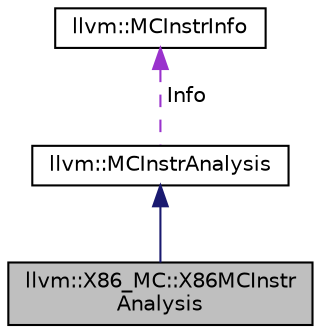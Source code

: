 digraph "llvm::X86_MC::X86MCInstrAnalysis"
{
 // LATEX_PDF_SIZE
  bgcolor="transparent";
  edge [fontname="Helvetica",fontsize="10",labelfontname="Helvetica",labelfontsize="10"];
  node [fontname="Helvetica",fontsize="10",shape="box"];
  Node1 [label="llvm::X86_MC::X86MCInstr\lAnalysis",height=0.2,width=0.4,color="black", fillcolor="grey75", style="filled", fontcolor="black",tooltip=" "];
  Node2 -> Node1 [dir="back",color="midnightblue",fontsize="10",style="solid",fontname="Helvetica"];
  Node2 [label="llvm::MCInstrAnalysis",height=0.2,width=0.4,color="black",URL="$classllvm_1_1MCInstrAnalysis.html",tooltip=" "];
  Node3 -> Node2 [dir="back",color="darkorchid3",fontsize="10",style="dashed",label=" Info" ,fontname="Helvetica"];
  Node3 [label="llvm::MCInstrInfo",height=0.2,width=0.4,color="black",URL="$classllvm_1_1MCInstrInfo.html",tooltip="Interface to description of machine instruction set."];
}
